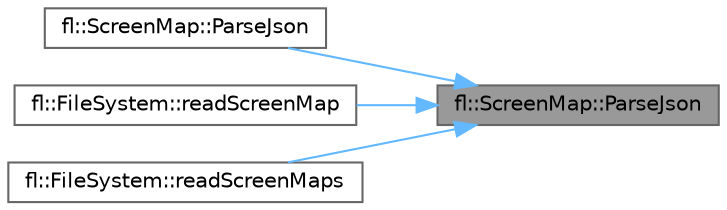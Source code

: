 digraph "fl::ScreenMap::ParseJson"
{
 // INTERACTIVE_SVG=YES
 // LATEX_PDF_SIZE
  bgcolor="transparent";
  edge [fontname=Helvetica,fontsize=10,labelfontname=Helvetica,labelfontsize=10];
  node [fontname=Helvetica,fontsize=10,shape=box,height=0.2,width=0.4];
  rankdir="RL";
  Node1 [id="Node000001",label="fl::ScreenMap::ParseJson",height=0.2,width=0.4,color="gray40", fillcolor="grey60", style="filled", fontcolor="black",tooltip=" "];
  Node1 -> Node2 [id="edge1_Node000001_Node000002",dir="back",color="steelblue1",style="solid",tooltip=" "];
  Node2 [id="Node000002",label="fl::ScreenMap::ParseJson",height=0.2,width=0.4,color="grey40", fillcolor="white", style="filled",URL="$d2/d78/classfl_1_1_screen_map_a514190d17695adf603d1e2bc0eb56c23.html#a514190d17695adf603d1e2bc0eb56c23",tooltip=" "];
  Node1 -> Node3 [id="edge2_Node000001_Node000003",dir="back",color="steelblue1",style="solid",tooltip=" "];
  Node3 [id="Node000003",label="fl::FileSystem::readScreenMap",height=0.2,width=0.4,color="grey40", fillcolor="white", style="filled",URL="$df/d37/classfl_1_1_file_system_a76449b10863a3dee0631213504e817cc.html#a76449b10863a3dee0631213504e817cc",tooltip=" "];
  Node1 -> Node4 [id="edge3_Node000001_Node000004",dir="back",color="steelblue1",style="solid",tooltip=" "];
  Node4 [id="Node000004",label="fl::FileSystem::readScreenMaps",height=0.2,width=0.4,color="grey40", fillcolor="white", style="filled",URL="$df/d37/classfl_1_1_file_system_a6f25f4c4319520cf79e1251de46d91c3.html#a6f25f4c4319520cf79e1251de46d91c3",tooltip=" "];
}
